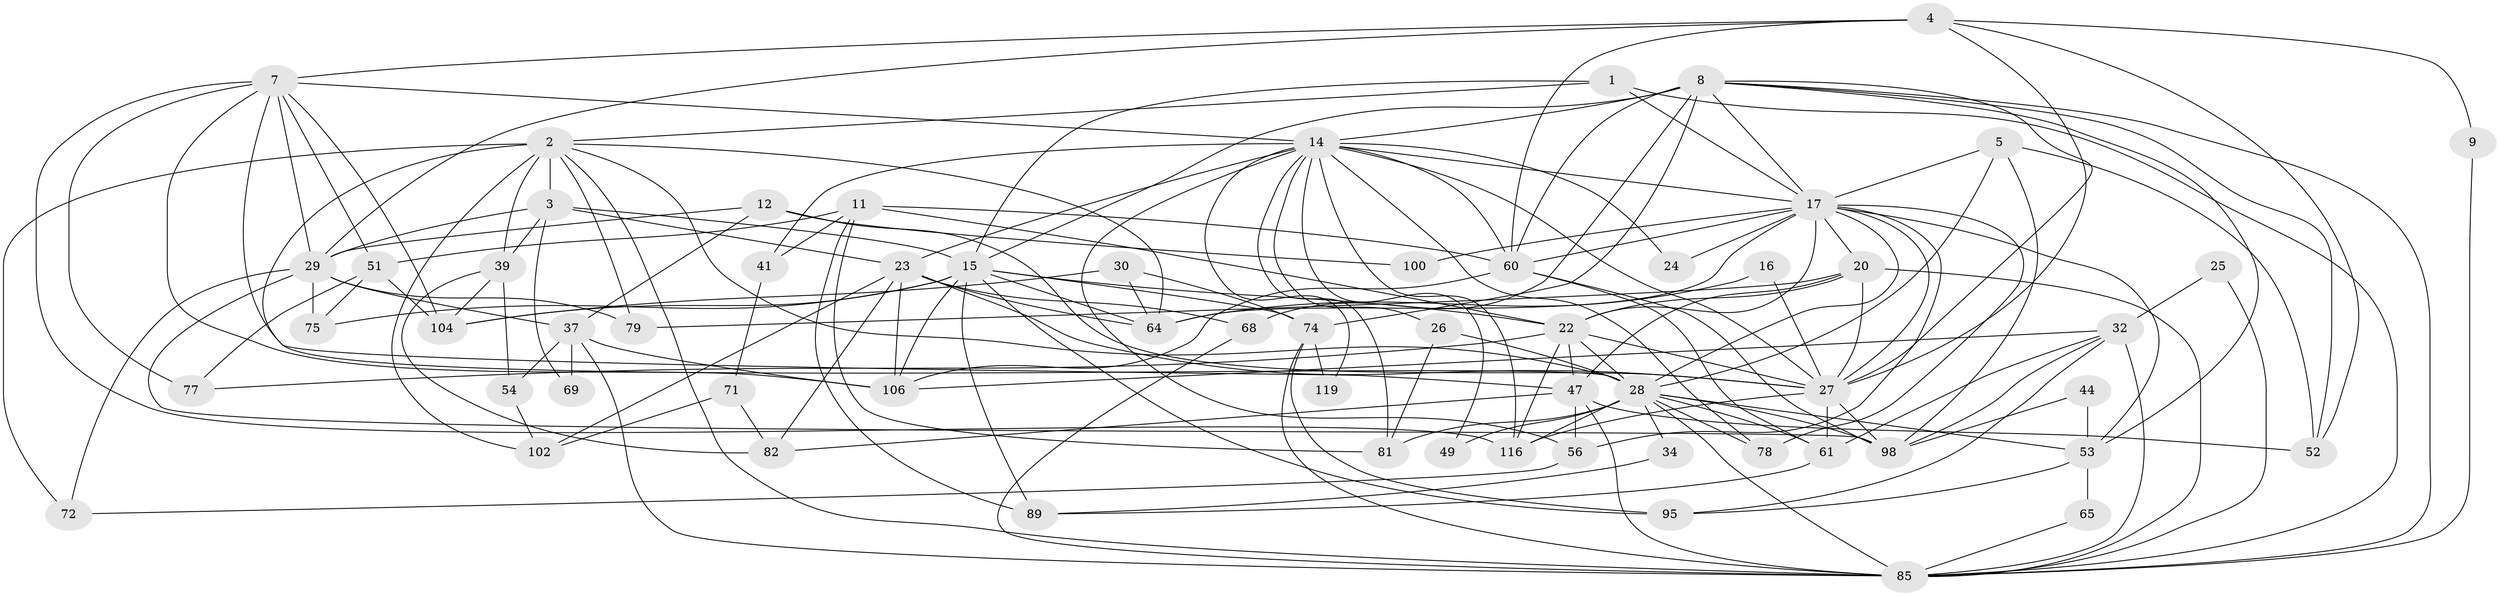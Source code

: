 // original degree distribution, {3: 0.2661290322580645, 6: 0.0967741935483871, 4: 0.25, 2: 0.1532258064516129, 7: 0.024193548387096774, 5: 0.1935483870967742, 13: 0.008064516129032258, 9: 0.008064516129032258}
// Generated by graph-tools (version 1.1) at 2025/14/03/09/25 04:14:54]
// undirected, 62 vertices, 169 edges
graph export_dot {
graph [start="1"]
  node [color=gray90,style=filled];
  1 [super="+97"];
  2 [super="+67+50"];
  3 [super="+93+63+6"];
  4 [super="+88"];
  5 [super="+31"];
  7 [super="+66"];
  8 [super="+10+13"];
  9;
  11 [super="+117"];
  12 [super="+109"];
  14 [super="+21+55+36"];
  15 [super="+92+35+40"];
  16;
  17 [super="+18"];
  20 [super="+80"];
  22 [super="+42"];
  23 [super="+59"];
  24;
  25;
  26;
  27 [super="+103+46+33"];
  28 [super="+38+76+91"];
  29 [super="+45+48"];
  30;
  32 [super="+70"];
  34;
  37 [super="+96"];
  39 [super="+99"];
  41;
  44;
  47 [super="+83+107"];
  49;
  51;
  52;
  53 [super="+58"];
  54 [super="+90"];
  56;
  60 [super="+62+120"];
  61 [super="+123"];
  64 [super="+105"];
  65 [super="+73"];
  68;
  69;
  71;
  72;
  74 [super="+110"];
  75 [super="+84"];
  77 [super="+94"];
  78;
  79;
  81;
  82;
  85 [super="+87+108"];
  89;
  95;
  98 [super="+111"];
  100;
  102;
  104;
  106;
  116;
  119;
  1 -- 17;
  1 -- 15;
  1 -- 85;
  1 -- 2;
  2 -- 79;
  2 -- 102;
  2 -- 47;
  2 -- 28;
  2 -- 72;
  2 -- 3 [weight=2];
  2 -- 39;
  2 -- 64;
  2 -- 85;
  3 -- 69;
  3 -- 39 [weight=2];
  3 -- 23;
  3 -- 15;
  3 -- 29;
  4 -- 29;
  4 -- 52;
  4 -- 9;
  4 -- 60;
  4 -- 7;
  4 -- 27;
  5 -- 52 [weight=2];
  5 -- 28 [weight=2];
  5 -- 17;
  5 -- 98;
  7 -- 104;
  7 -- 28;
  7 -- 77 [weight=2];
  7 -- 106;
  7 -- 14;
  7 -- 51;
  7 -- 116;
  7 -- 29;
  8 -- 53;
  8 -- 85;
  8 -- 68;
  8 -- 74;
  8 -- 15;
  8 -- 27;
  8 -- 17;
  8 -- 52;
  8 -- 60;
  8 -- 14;
  9 -- 85;
  11 -- 81;
  11 -- 51;
  11 -- 22;
  11 -- 89;
  11 -- 41;
  11 -- 60;
  12 -- 100;
  12 -- 27 [weight=2];
  12 -- 29 [weight=2];
  12 -- 37;
  14 -- 23;
  14 -- 60 [weight=2];
  14 -- 81;
  14 -- 49;
  14 -- 116;
  14 -- 119;
  14 -- 26;
  14 -- 27;
  14 -- 24;
  14 -- 41;
  14 -- 78;
  14 -- 56;
  14 -- 17;
  15 -- 106;
  15 -- 64;
  15 -- 95;
  15 -- 89;
  15 -- 104;
  15 -- 74;
  15 -- 22;
  15 -- 75 [weight=2];
  16 -- 64;
  16 -- 27;
  17 -- 24;
  17 -- 100;
  17 -- 78;
  17 -- 53;
  17 -- 56;
  17 -- 60;
  17 -- 28;
  17 -- 20;
  17 -- 22;
  17 -- 27;
  17 -- 64;
  20 -- 22;
  20 -- 79;
  20 -- 85;
  20 -- 27;
  20 -- 47;
  22 -- 47;
  22 -- 116;
  22 -- 28;
  22 -- 77;
  22 -- 27;
  23 -- 82;
  23 -- 68;
  23 -- 102;
  23 -- 106;
  23 -- 27;
  23 -- 64;
  25 -- 85;
  25 -- 32;
  26 -- 81;
  26 -- 28;
  27 -- 98;
  27 -- 116;
  27 -- 61;
  28 -- 34;
  28 -- 98;
  28 -- 49 [weight=2];
  28 -- 116 [weight=2];
  28 -- 85;
  28 -- 53 [weight=2];
  28 -- 78;
  28 -- 81;
  28 -- 61;
  29 -- 75 [weight=2];
  29 -- 72;
  29 -- 79;
  29 -- 98;
  29 -- 37;
  30 -- 104;
  30 -- 74;
  30 -- 64;
  32 -- 106;
  32 -- 98;
  32 -- 85;
  32 -- 61;
  32 -- 95;
  34 -- 89;
  37 -- 106;
  37 -- 69;
  37 -- 54;
  37 -- 85;
  39 -- 104;
  39 -- 54;
  39 -- 82;
  41 -- 71;
  44 -- 53;
  44 -- 98;
  47 -- 85;
  47 -- 56;
  47 -- 82;
  47 -- 52;
  51 -- 104;
  51 -- 77;
  51 -- 75;
  53 -- 95;
  53 -- 65 [weight=2];
  54 -- 102;
  56 -- 72;
  60 -- 61;
  60 -- 106;
  60 -- 98;
  61 -- 89;
  65 -- 85;
  68 -- 85;
  71 -- 102;
  71 -- 82;
  74 -- 95;
  74 -- 85 [weight=2];
  74 -- 119;
}
